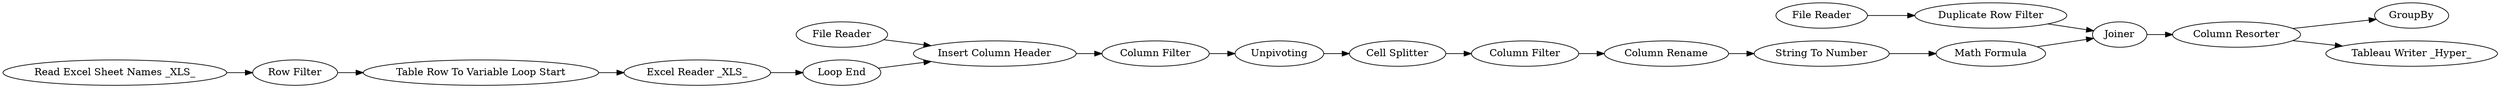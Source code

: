 digraph {
	14 -> 16
	21 -> 19
	23 -> 24
	37 -> 29
	18 -> 23
	16 -> 15
	22 -> 17
	25 -> 35
	17 -> 18
	1 -> 2
	20 -> 22
	37 -> 38
	15 -> 19
	2 -> 14
	24 -> 25
	36 -> 35
	34 -> 36
	19 -> 20
	35 -> 37
	18 [label="Column Filter"]
	21 [label="File Reader"]
	17 [label="Cell Splitter"]
	19 [label="Insert Column Header"]
	24 [label="String To Number"]
	15 [label="Loop End"]
	25 [label="Math Formula"]
	16 [label="Excel Reader _XLS_"]
	1 [label="Read Excel Sheet Names _XLS_"]
	22 [label=Unpivoting]
	23 [label="Column Rename"]
	14 [label="Table Row To Variable Loop Start"]
	38 [label="Tableau Writer _Hyper_"]
	20 [label="Column Filter"]
	35 [label=Joiner]
	34 [label="File Reader"]
	29 [label=GroupBy]
	36 [label="Duplicate Row Filter"]
	2 [label="Row Filter"]
	37 [label="Column Resorter"]
	rankdir=LR
}
